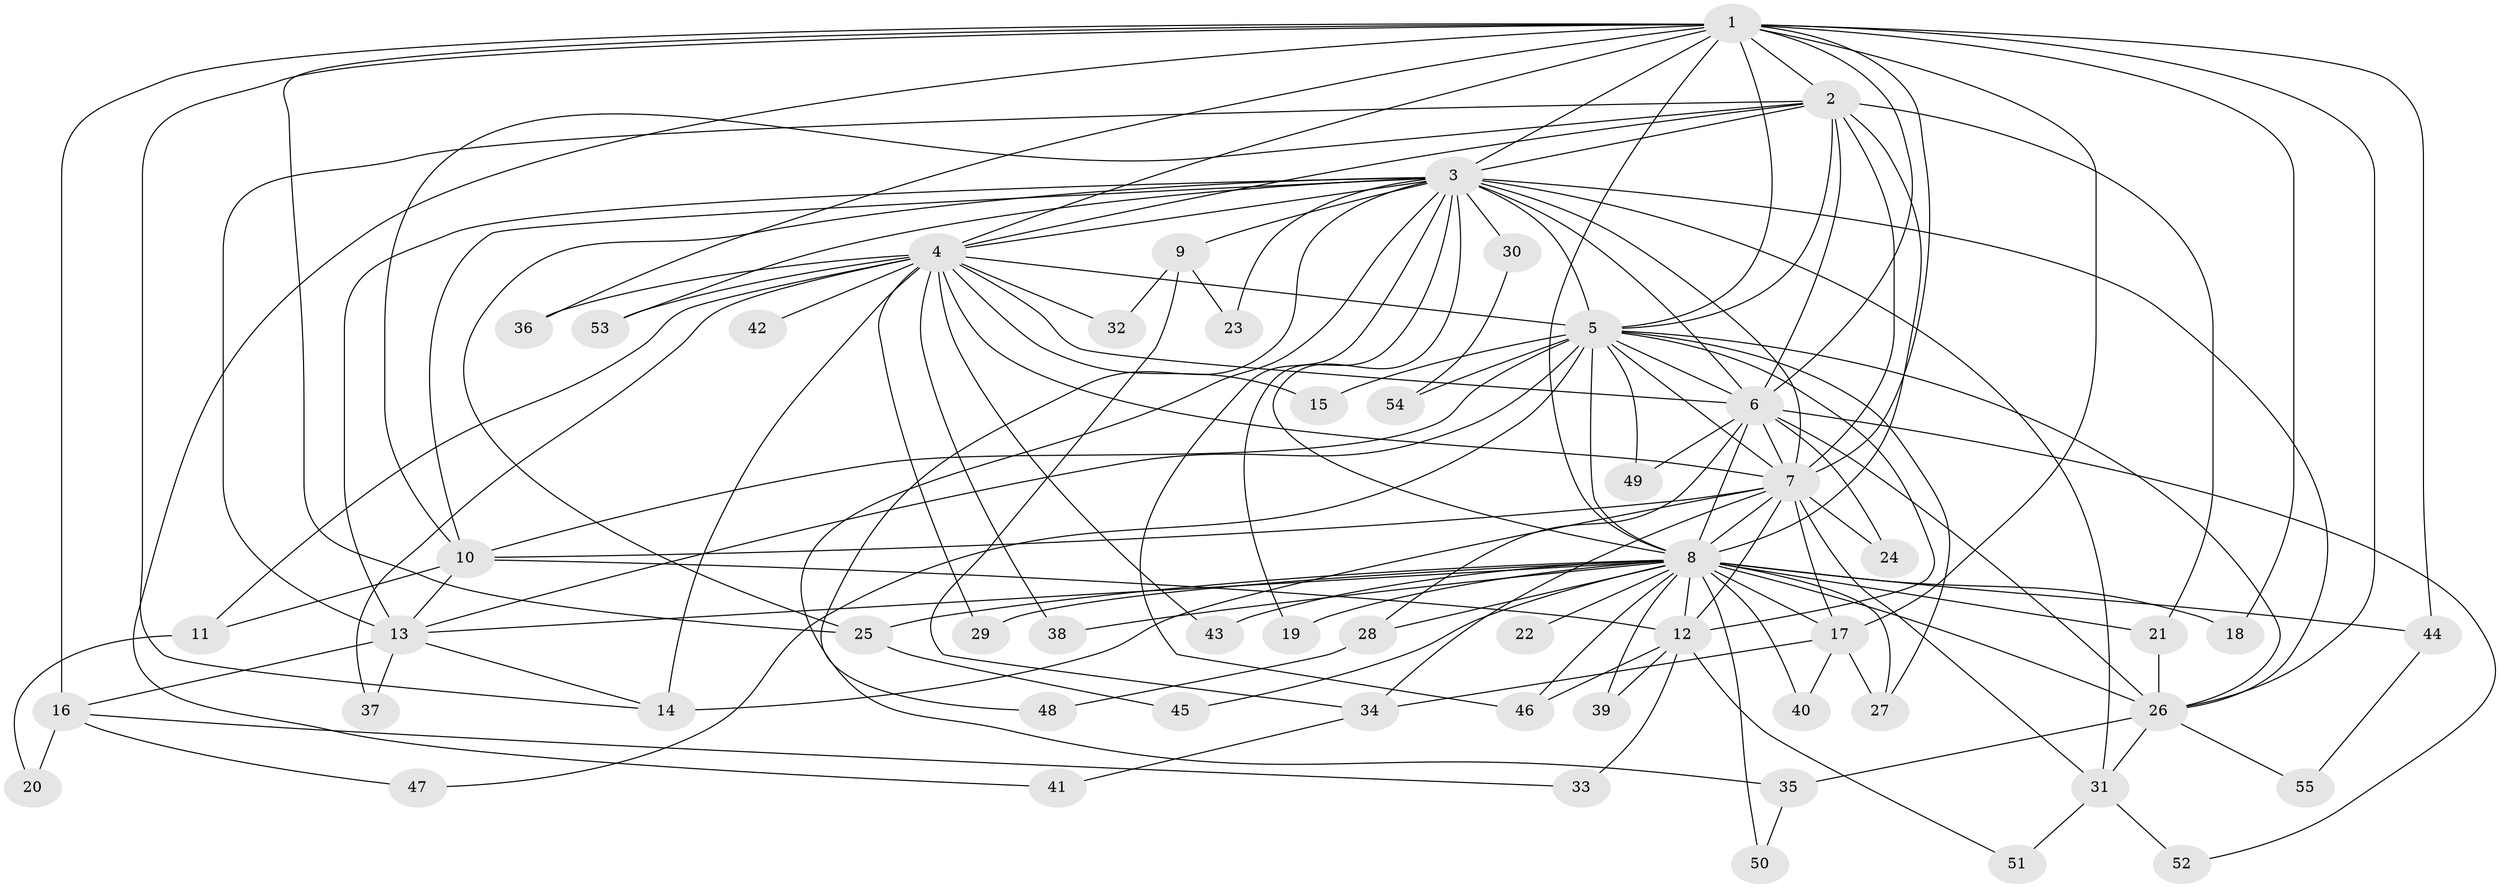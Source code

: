 // original degree distribution, {23: 0.027522935779816515, 20: 0.01834862385321101, 18: 0.01834862385321101, 24: 0.009174311926605505, 27: 0.009174311926605505, 11: 0.01834862385321101, 4: 0.09174311926605505, 6: 0.03669724770642202, 5: 0.027522935779816515, 3: 0.14678899082568808, 2: 0.5779816513761468, 7: 0.009174311926605505, 8: 0.009174311926605505}
// Generated by graph-tools (version 1.1) at 2025/34/03/09/25 02:34:47]
// undirected, 55 vertices, 136 edges
graph export_dot {
graph [start="1"]
  node [color=gray90,style=filled];
  1;
  2;
  3;
  4;
  5;
  6;
  7;
  8;
  9;
  10;
  11;
  12;
  13;
  14;
  15;
  16;
  17;
  18;
  19;
  20;
  21;
  22;
  23;
  24;
  25;
  26;
  27;
  28;
  29;
  30;
  31;
  32;
  33;
  34;
  35;
  36;
  37;
  38;
  39;
  40;
  41;
  42;
  43;
  44;
  45;
  46;
  47;
  48;
  49;
  50;
  51;
  52;
  53;
  54;
  55;
  1 -- 2 [weight=2.0];
  1 -- 3 [weight=4.0];
  1 -- 4 [weight=2.0];
  1 -- 5 [weight=2.0];
  1 -- 6 [weight=4.0];
  1 -- 7 [weight=2.0];
  1 -- 8 [weight=4.0];
  1 -- 14 [weight=1.0];
  1 -- 16 [weight=2.0];
  1 -- 17 [weight=1.0];
  1 -- 18 [weight=1.0];
  1 -- 25 [weight=1.0];
  1 -- 26 [weight=1.0];
  1 -- 36 [weight=1.0];
  1 -- 41 [weight=1.0];
  1 -- 44 [weight=1.0];
  2 -- 3 [weight=2.0];
  2 -- 4 [weight=1.0];
  2 -- 5 [weight=1.0];
  2 -- 6 [weight=3.0];
  2 -- 7 [weight=1.0];
  2 -- 8 [weight=2.0];
  2 -- 10 [weight=1.0];
  2 -- 13 [weight=8.0];
  2 -- 21 [weight=2.0];
  3 -- 4 [weight=3.0];
  3 -- 5 [weight=2.0];
  3 -- 6 [weight=4.0];
  3 -- 7 [weight=2.0];
  3 -- 8 [weight=4.0];
  3 -- 9 [weight=1.0];
  3 -- 10 [weight=1.0];
  3 -- 13 [weight=1.0];
  3 -- 19 [weight=1.0];
  3 -- 23 [weight=1.0];
  3 -- 25 [weight=4.0];
  3 -- 26 [weight=1.0];
  3 -- 30 [weight=1.0];
  3 -- 31 [weight=1.0];
  3 -- 35 [weight=2.0];
  3 -- 46 [weight=1.0];
  3 -- 48 [weight=1.0];
  3 -- 53 [weight=1.0];
  4 -- 5 [weight=1.0];
  4 -- 6 [weight=2.0];
  4 -- 7 [weight=1.0];
  4 -- 11 [weight=1.0];
  4 -- 14 [weight=2.0];
  4 -- 15 [weight=1.0];
  4 -- 29 [weight=1.0];
  4 -- 32 [weight=1.0];
  4 -- 36 [weight=1.0];
  4 -- 37 [weight=1.0];
  4 -- 38 [weight=1.0];
  4 -- 42 [weight=1.0];
  4 -- 43 [weight=1.0];
  4 -- 53 [weight=1.0];
  5 -- 6 [weight=3.0];
  5 -- 7 [weight=1.0];
  5 -- 8 [weight=1.0];
  5 -- 10 [weight=1.0];
  5 -- 12 [weight=1.0];
  5 -- 13 [weight=1.0];
  5 -- 15 [weight=1.0];
  5 -- 26 [weight=1.0];
  5 -- 27 [weight=1.0];
  5 -- 47 [weight=1.0];
  5 -- 49 [weight=1.0];
  5 -- 54 [weight=1.0];
  6 -- 7 [weight=3.0];
  6 -- 8 [weight=17.0];
  6 -- 24 [weight=1.0];
  6 -- 26 [weight=1.0];
  6 -- 28 [weight=1.0];
  6 -- 49 [weight=1.0];
  6 -- 52 [weight=1.0];
  7 -- 8 [weight=1.0];
  7 -- 10 [weight=1.0];
  7 -- 12 [weight=1.0];
  7 -- 14 [weight=1.0];
  7 -- 17 [weight=1.0];
  7 -- 24 [weight=1.0];
  7 -- 31 [weight=1.0];
  7 -- 34 [weight=1.0];
  8 -- 12 [weight=1.0];
  8 -- 13 [weight=3.0];
  8 -- 17 [weight=1.0];
  8 -- 18 [weight=1.0];
  8 -- 19 [weight=1.0];
  8 -- 21 [weight=1.0];
  8 -- 22 [weight=2.0];
  8 -- 25 [weight=1.0];
  8 -- 26 [weight=1.0];
  8 -- 27 [weight=1.0];
  8 -- 28 [weight=2.0];
  8 -- 29 [weight=1.0];
  8 -- 38 [weight=1.0];
  8 -- 39 [weight=1.0];
  8 -- 40 [weight=1.0];
  8 -- 43 [weight=1.0];
  8 -- 44 [weight=1.0];
  8 -- 45 [weight=1.0];
  8 -- 46 [weight=1.0];
  8 -- 50 [weight=1.0];
  9 -- 23 [weight=1.0];
  9 -- 32 [weight=1.0];
  9 -- 34 [weight=1.0];
  10 -- 11 [weight=1.0];
  10 -- 12 [weight=1.0];
  10 -- 13 [weight=1.0];
  11 -- 20 [weight=1.0];
  12 -- 33 [weight=1.0];
  12 -- 39 [weight=1.0];
  12 -- 46 [weight=1.0];
  12 -- 51 [weight=1.0];
  13 -- 14 [weight=1.0];
  13 -- 16 [weight=1.0];
  13 -- 37 [weight=1.0];
  16 -- 20 [weight=1.0];
  16 -- 33 [weight=1.0];
  16 -- 47 [weight=1.0];
  17 -- 27 [weight=1.0];
  17 -- 34 [weight=1.0];
  17 -- 40 [weight=1.0];
  21 -- 26 [weight=1.0];
  25 -- 45 [weight=1.0];
  26 -- 31 [weight=1.0];
  26 -- 35 [weight=1.0];
  26 -- 55 [weight=1.0];
  28 -- 48 [weight=1.0];
  30 -- 54 [weight=1.0];
  31 -- 51 [weight=1.0];
  31 -- 52 [weight=1.0];
  34 -- 41 [weight=1.0];
  35 -- 50 [weight=1.0];
  44 -- 55 [weight=1.0];
}
